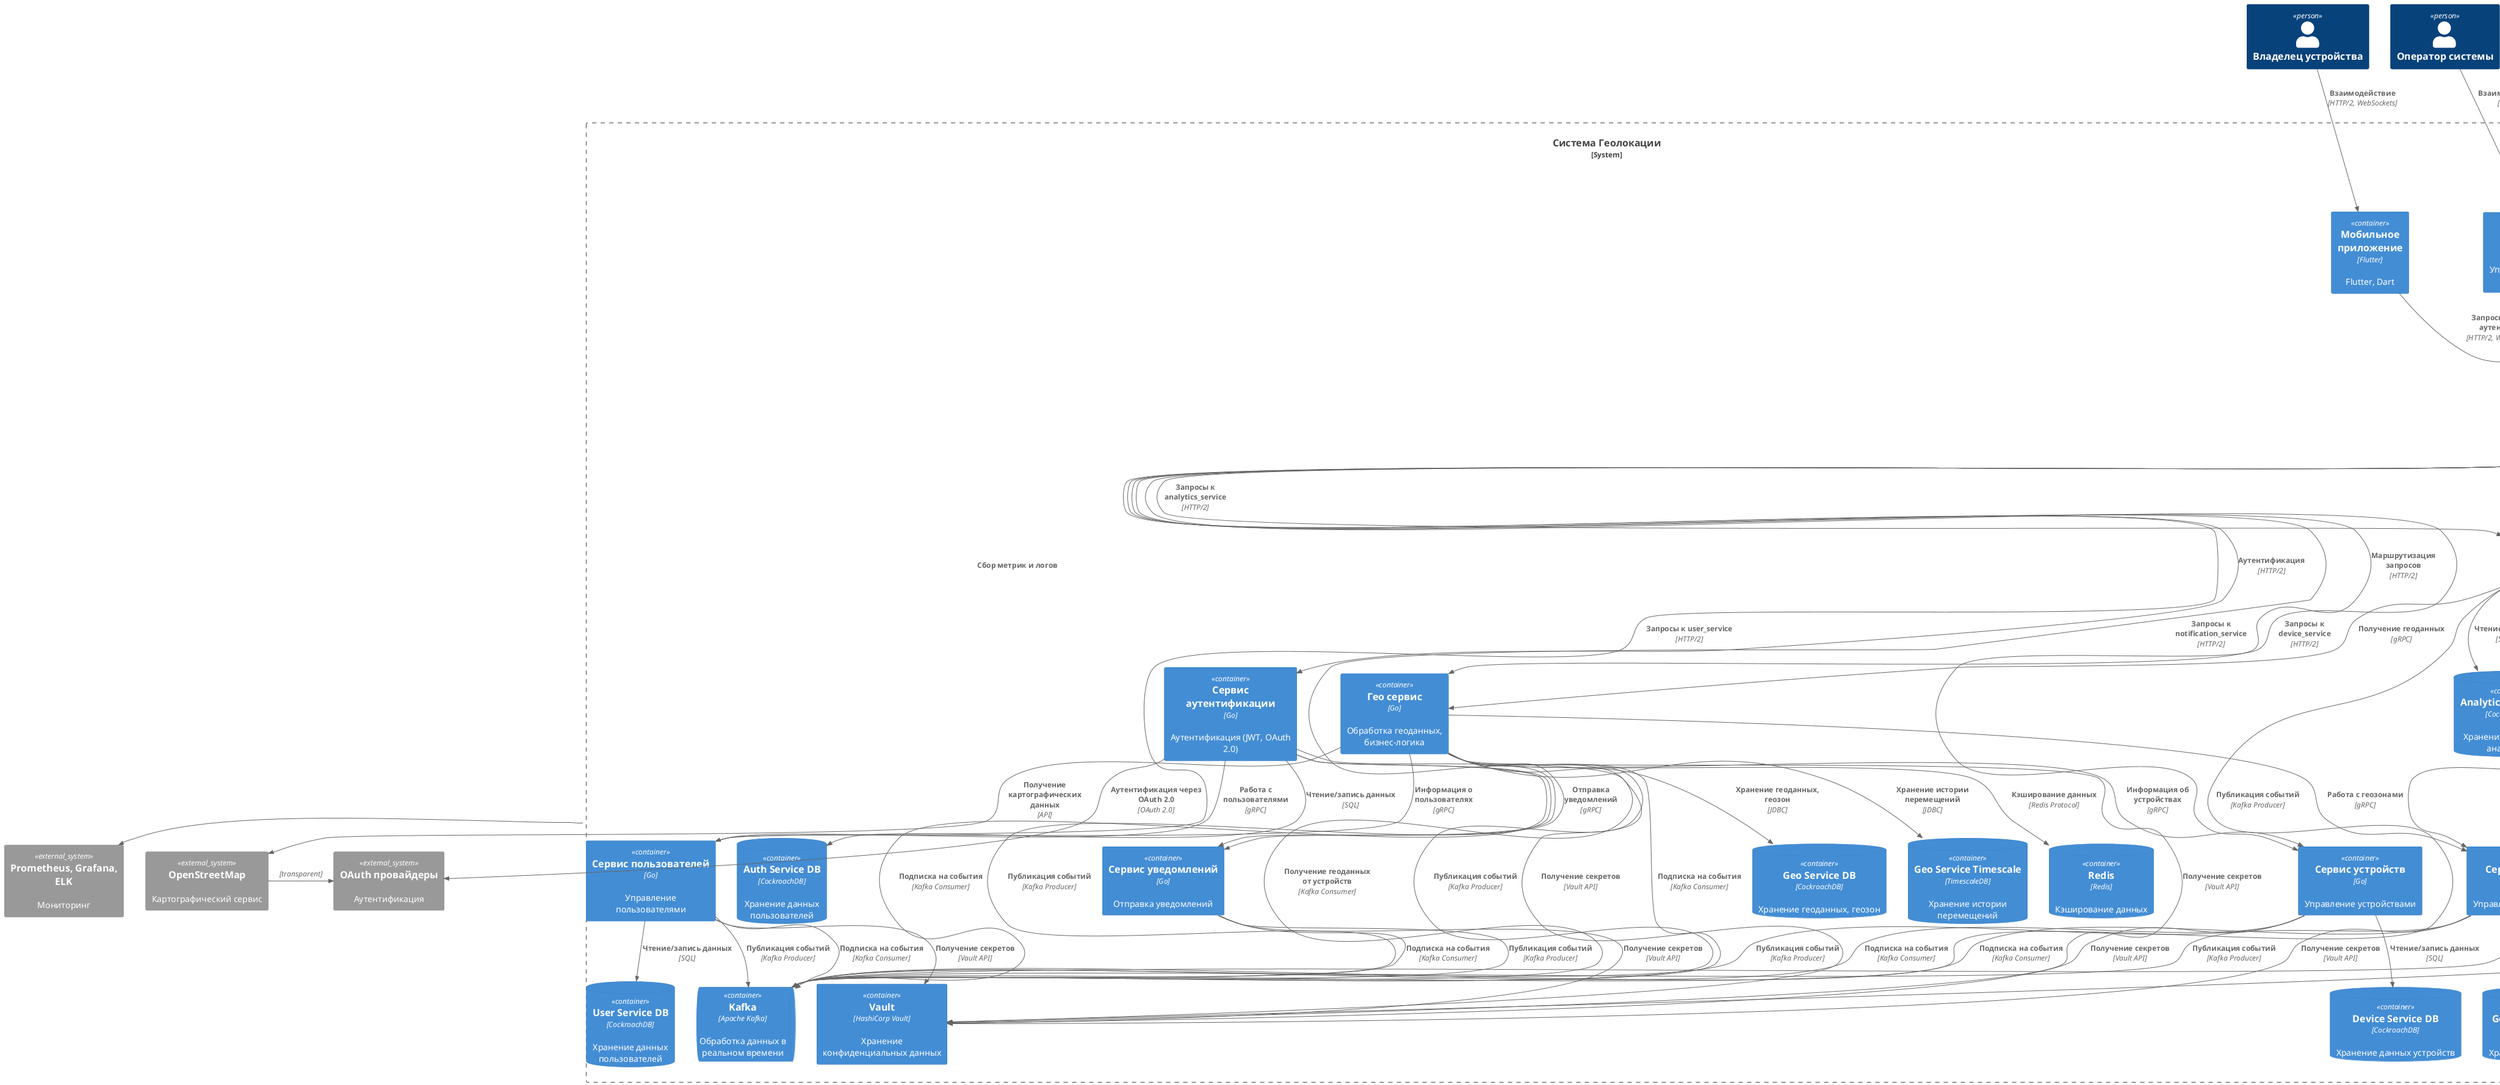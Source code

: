 @startuml Components
!include <C4/C4_Component>

' Акторы
together { 
  Person(device_owner, "Владелец устройства")
  Person(operator, "Оператор системы")
  Person(business_user, "Бизнес-пользователь")
  Person(third_party, "Третьи стороны")
}

System_Boundary(c1, "Система Геолокации") {
  ' Контейнеры
  Container(api_gateway, "API Gateway", "Nginx", "Балансировка, маршрутизация, аутентификация")
  Container(geo_service, "Гео сервис", "Go", "Обработка геоданных, бизнес-логика")
  Container(auth_service, "Сервис аутентификации", "Go", "Аутентификация (JWT, OAuth 2.0)")
  Container(user_service, "Сервис пользователей", "Go", "Управление пользователями")
  Container(device_service, "Сервис устройств", "Go", "Управление устройствами")
  Container(geofence_service, "Сервис геозон", "Go", "Управление геозонами")
  Container(notification_service, "Сервис уведомлений", "Go", "Отправка уведомлений")
  Container(analytics_service, "Сервис аналитики", "Go", "Аналитика и отчеты")
  Container(mobile_app, "Мобильное приложение", "Flutter", "Flutter, Dart")
  Container(web_app, "Веб-приложение", "Flutter Web", "Управление устройствами, аналитика")
  ContainerDb(geo_service_db, "Geo Service DB", "CockroachDB", "Хранение геоданных, геозон")
  ContainerDb(geo_service_timescale, "Geo Service Timescale", "TimescaleDB", "Хранение истории перемещений")
  ContainerDb(auth_service_db, "Auth Service DB", "CockroachDB", "Хранение данных пользователей")
  ContainerDb(user_service_db, "User Service DB", "CockroachDB", "Хранение данных пользователей")
  ContainerDb(device_service_db, "Device Service DB", "CockroachDB", "Хранение данных устройств")
  ContainerDb(geofence_service_db, "Geofence Service DB", "CockroachDB", "Хранение данных геозон")
  ContainerDb(analytics_service_db, "Analytics Service DB", "CockroachDB", "Хранение данных для аналитики")
  ContainerDb(redis, "Redis", "Redis", "Кэширование данных")
  ContainerQueue(kafka, "Kafka", "Apache Kafka", "Обработка данных в реальном времени")
  Container(vault, "Vault", "HashiCorp Vault", "Хранение конфиденциальных данных")

  ' Связи акторов с системой
  Rel(device_owner, mobile_app, "Взаимодействие", "HTTP/2, WebSockets")
  Rel(operator, web_app, "Взаимодействие", "HTTP/2")
  Rel(business_user, web_app, "Взаимодействие", "HTTP/2")
  Rel(third_party, api_gateway, "Взаимодействие", "HTTP/2")

  ' Связи внутри системы
  Rel(mobile_app, api_gateway, "Запросы, геоданные, аутентификация", "HTTP/2, WebSockets, OAuth 2.0")
  Rel(web_app, api_gateway, "Запросы, управление, аутентификация", "HTTP/2, OAuth 2.0")
  Rel(api_gateway, geo_service, "Маршрутизация запросов", "HTTP/2")
  Rel(api_gateway, auth_service, "Аутентификация", "HTTP/2")
  Rel(api_gateway, user_service, "Запросы к user_service", "HTTP/2")
  Rel(api_gateway, device_service, "Запросы к device_service", "HTTP/2")
  Rel(api_gateway, geofence_service, "Запросы к geofence_service", "HTTP/2")
  Rel(api_gateway, notification_service, "Запросы к notification_service", "HTTP/2")
  Rel(api_gateway, analytics_service, "Запросы к analytics_service", "HTTP/2")

  Rel(geo_service, geofence_service, "Работа с геозонами", "gRPC")
  Rel(geo_service, notification_service, "Отправка уведомлений", "gRPC")
  Rel(geo_service, device_service, "Информация об устройствах", "gRPC")
  Rel(geo_service, user_service, "Информация о пользователях", "gRPC")
  Rel(auth_service, user_service, "Работа с пользователями", "gRPC")
  Rel(analytics_service, geo_service, "Получение геоданных", "gRPC")

  Rel(geo_service, geo_service_db, "Хранение геоданных, геозон", "JDBC")
  Rel(geo_service, geo_service_timescale, "Хранение истории перемещений", "JDBC")
  Rel(geo_service, redis, "Кэширование данных", "Redis Protocol")
  Rel(geo_service, kafka, "Получение геоданных от устройств", "Kafka Consumer")
  Rel(geo_service, vault, "Получение секретов", "Vault API")

  Rel(auth_service, auth_service_db, "Чтение/запись данных", "SQL")
  Rel(auth_service, vault, "Получение секретов", "Vault API")

  Rel(user_service, user_service_db, "Чтение/запись данных", "SQL")
  Rel(user_service, vault, "Получение секретов", "Vault API")

  Rel(device_service, device_service_db, "Чтение/запись данных", "SQL")
  Rel(device_service, vault, "Получение секретов", "Vault API")

  Rel(geofence_service, geofence_service_db, "Чтение/запись данных", "SQL")
  Rel(geofence_service, vault, "Получение секретов", "Vault API")

  Rel(notification_service, vault, "Получение секретов", "Vault API")

  Rel(analytics_service, analytics_service_db, "Чтение данных", "SQL")
  Rel(analytics_service, vault, "Получение секретов", "Vault API")

    together {
      Rel(geo_service, kafka, "Публикация событий", "Kafka Producer")
      Rel(auth_service, kafka, "Публикация событий", "Kafka Producer")
      Rel(user_service, kafka, "Публикация событий", "Kafka Producer")
      Rel(device_service, kafka, "Публикация событий", "Kafka Producer")
      Rel(geofence_service, kafka, "Публикация событий", "Kafka Producer")
      Rel(notification_service, kafka, "Публикация событий", "Kafka Producer")
      Rel(analytics_service, kafka, "Публикация событий", "Kafka Producer")
      Rel(geo_service, kafka, "Подписка на события", "Kafka Consumer")
      Rel(auth_service, kafka, "Подписка на события", "Kafka Consumer")
      Rel(user_service, kafka, "Подписка на события", "Kafka Consumer")
      Rel(device_service, kafka, "Подписка на события", "Kafka Consumer")
      Rel(geofence_service, kafka, "Подписка на события", "Kafka Consumer")
      Rel(notification_service, kafka, "Подписка на события", "Kafka Consumer")
      Rel(analytics_service, kafka, "Подписка на события", "Kafka Consumer")
    }
}

together {
  System_Ext(openstreetmap, "OpenStreetMap", "Картографический сервис")
  System_Ext(oauth_providers, "OAuth провайдеры", "Аутентификация")
  System_Ext(monitoring_tools, "Prometheus, Grafana, ELK", "Мониторинг")
}

Rel(geo_service, openstreetmap, "Получение картографических данных", "API")
Rel(auth_service, oauth_providers, "Аутентификация через OAuth 2.0", "OAuth 2.0")
Rel(c1, monitoring_tools,"Сбор метрик и логов", "")

Rel_R(openstreetmap, oauth_providers, "", "transparent")
Rel_R(oauth_providers, monitoring_tools, "", "transparent")

@enduml